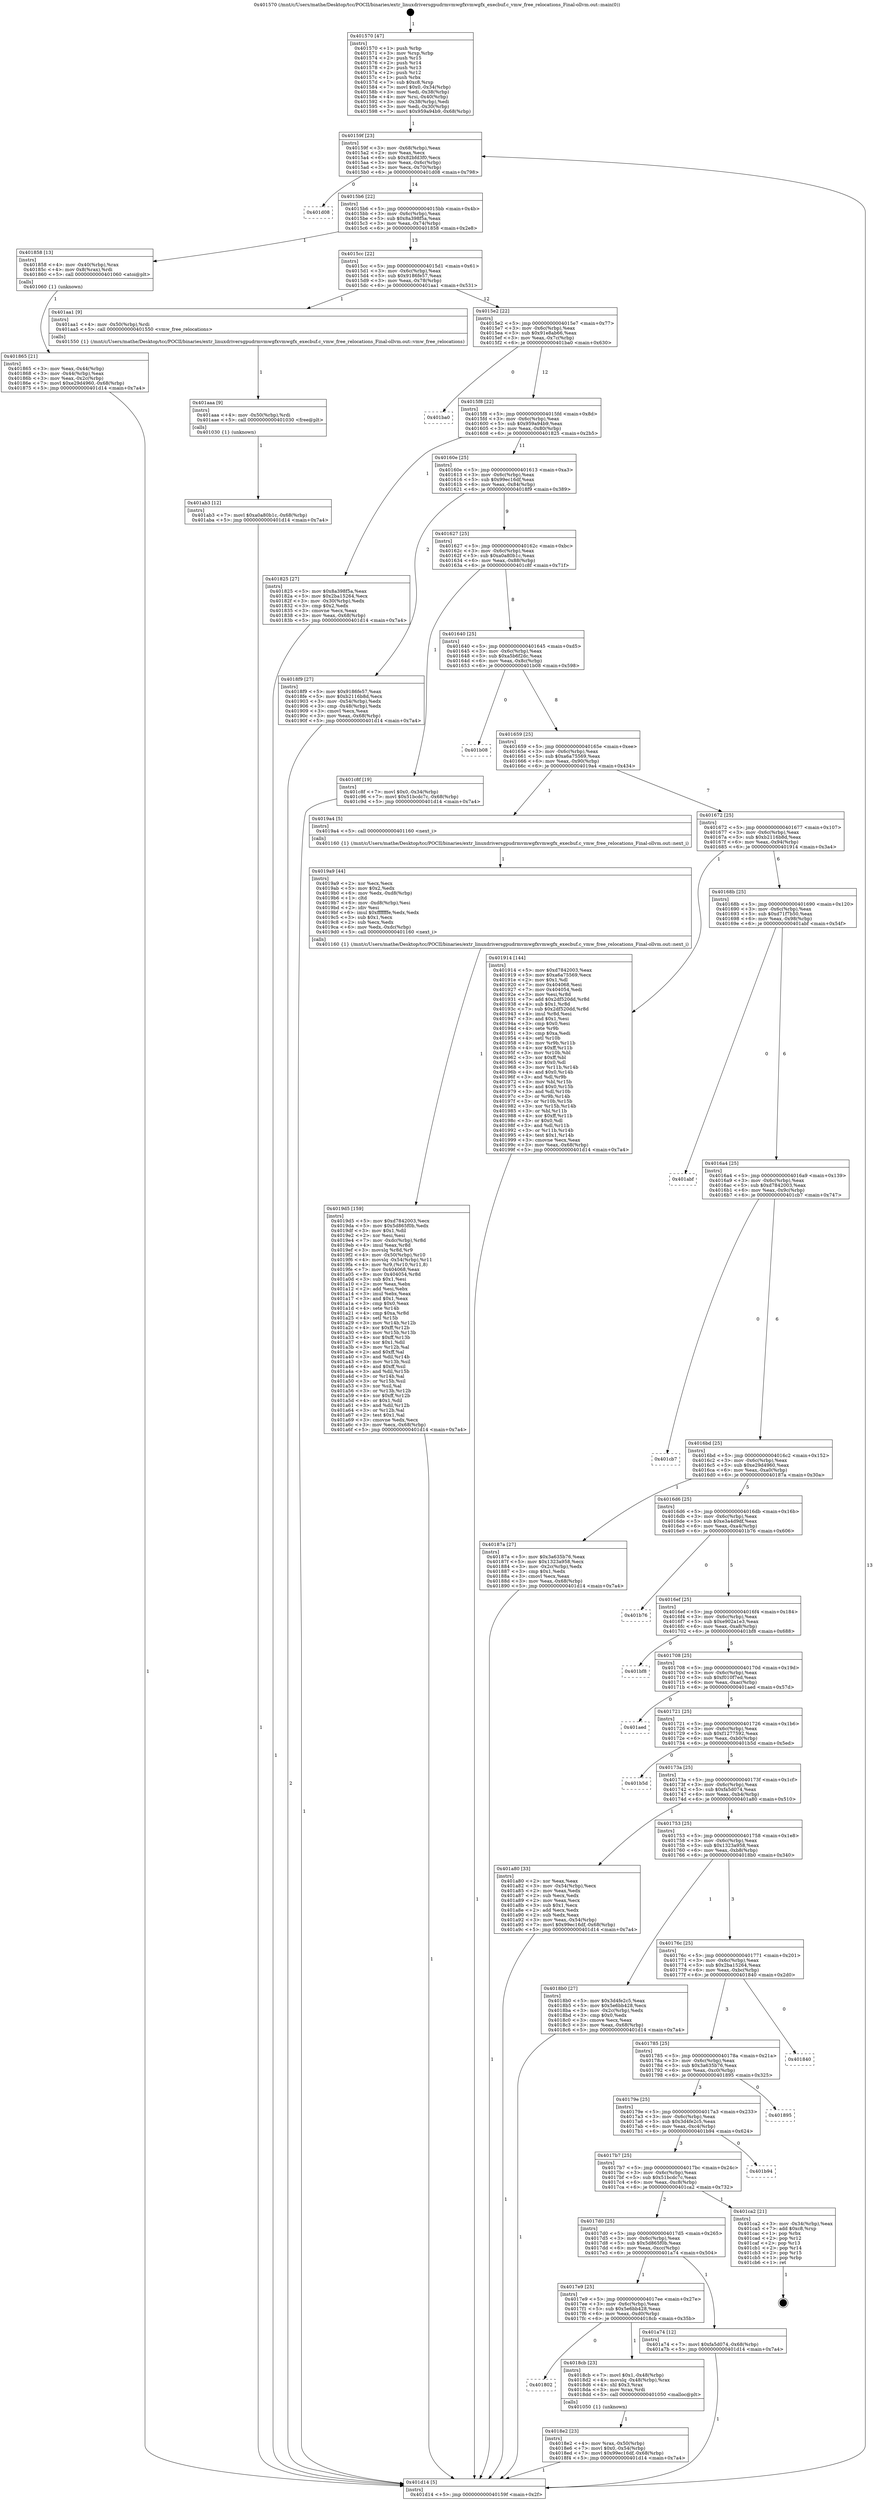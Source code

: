 digraph "0x401570" {
  label = "0x401570 (/mnt/c/Users/mathe/Desktop/tcc/POCII/binaries/extr_linuxdriversgpudrmvmwgfxvmwgfx_execbuf.c_vmw_free_relocations_Final-ollvm.out::main(0))"
  labelloc = "t"
  node[shape=record]

  Entry [label="",width=0.3,height=0.3,shape=circle,fillcolor=black,style=filled]
  "0x40159f" [label="{
     0x40159f [23]\l
     | [instrs]\l
     &nbsp;&nbsp;0x40159f \<+3\>: mov -0x68(%rbp),%eax\l
     &nbsp;&nbsp;0x4015a2 \<+2\>: mov %eax,%ecx\l
     &nbsp;&nbsp;0x4015a4 \<+6\>: sub $0x82bfd3f0,%ecx\l
     &nbsp;&nbsp;0x4015aa \<+3\>: mov %eax,-0x6c(%rbp)\l
     &nbsp;&nbsp;0x4015ad \<+3\>: mov %ecx,-0x70(%rbp)\l
     &nbsp;&nbsp;0x4015b0 \<+6\>: je 0000000000401d08 \<main+0x798\>\l
  }"]
  "0x401d08" [label="{
     0x401d08\l
  }", style=dashed]
  "0x4015b6" [label="{
     0x4015b6 [22]\l
     | [instrs]\l
     &nbsp;&nbsp;0x4015b6 \<+5\>: jmp 00000000004015bb \<main+0x4b\>\l
     &nbsp;&nbsp;0x4015bb \<+3\>: mov -0x6c(%rbp),%eax\l
     &nbsp;&nbsp;0x4015be \<+5\>: sub $0x8a398f5a,%eax\l
     &nbsp;&nbsp;0x4015c3 \<+3\>: mov %eax,-0x74(%rbp)\l
     &nbsp;&nbsp;0x4015c6 \<+6\>: je 0000000000401858 \<main+0x2e8\>\l
  }"]
  Exit [label="",width=0.3,height=0.3,shape=circle,fillcolor=black,style=filled,peripheries=2]
  "0x401858" [label="{
     0x401858 [13]\l
     | [instrs]\l
     &nbsp;&nbsp;0x401858 \<+4\>: mov -0x40(%rbp),%rax\l
     &nbsp;&nbsp;0x40185c \<+4\>: mov 0x8(%rax),%rdi\l
     &nbsp;&nbsp;0x401860 \<+5\>: call 0000000000401060 \<atoi@plt\>\l
     | [calls]\l
     &nbsp;&nbsp;0x401060 \{1\} (unknown)\l
  }"]
  "0x4015cc" [label="{
     0x4015cc [22]\l
     | [instrs]\l
     &nbsp;&nbsp;0x4015cc \<+5\>: jmp 00000000004015d1 \<main+0x61\>\l
     &nbsp;&nbsp;0x4015d1 \<+3\>: mov -0x6c(%rbp),%eax\l
     &nbsp;&nbsp;0x4015d4 \<+5\>: sub $0x9186fe57,%eax\l
     &nbsp;&nbsp;0x4015d9 \<+3\>: mov %eax,-0x78(%rbp)\l
     &nbsp;&nbsp;0x4015dc \<+6\>: je 0000000000401aa1 \<main+0x531\>\l
  }"]
  "0x401ab3" [label="{
     0x401ab3 [12]\l
     | [instrs]\l
     &nbsp;&nbsp;0x401ab3 \<+7\>: movl $0xa0a80b1c,-0x68(%rbp)\l
     &nbsp;&nbsp;0x401aba \<+5\>: jmp 0000000000401d14 \<main+0x7a4\>\l
  }"]
  "0x401aa1" [label="{
     0x401aa1 [9]\l
     | [instrs]\l
     &nbsp;&nbsp;0x401aa1 \<+4\>: mov -0x50(%rbp),%rdi\l
     &nbsp;&nbsp;0x401aa5 \<+5\>: call 0000000000401550 \<vmw_free_relocations\>\l
     | [calls]\l
     &nbsp;&nbsp;0x401550 \{1\} (/mnt/c/Users/mathe/Desktop/tcc/POCII/binaries/extr_linuxdriversgpudrmvmwgfxvmwgfx_execbuf.c_vmw_free_relocations_Final-ollvm.out::vmw_free_relocations)\l
  }"]
  "0x4015e2" [label="{
     0x4015e2 [22]\l
     | [instrs]\l
     &nbsp;&nbsp;0x4015e2 \<+5\>: jmp 00000000004015e7 \<main+0x77\>\l
     &nbsp;&nbsp;0x4015e7 \<+3\>: mov -0x6c(%rbp),%eax\l
     &nbsp;&nbsp;0x4015ea \<+5\>: sub $0x91e8ab66,%eax\l
     &nbsp;&nbsp;0x4015ef \<+3\>: mov %eax,-0x7c(%rbp)\l
     &nbsp;&nbsp;0x4015f2 \<+6\>: je 0000000000401ba0 \<main+0x630\>\l
  }"]
  "0x401aaa" [label="{
     0x401aaa [9]\l
     | [instrs]\l
     &nbsp;&nbsp;0x401aaa \<+4\>: mov -0x50(%rbp),%rdi\l
     &nbsp;&nbsp;0x401aae \<+5\>: call 0000000000401030 \<free@plt\>\l
     | [calls]\l
     &nbsp;&nbsp;0x401030 \{1\} (unknown)\l
  }"]
  "0x401ba0" [label="{
     0x401ba0\l
  }", style=dashed]
  "0x4015f8" [label="{
     0x4015f8 [22]\l
     | [instrs]\l
     &nbsp;&nbsp;0x4015f8 \<+5\>: jmp 00000000004015fd \<main+0x8d\>\l
     &nbsp;&nbsp;0x4015fd \<+3\>: mov -0x6c(%rbp),%eax\l
     &nbsp;&nbsp;0x401600 \<+5\>: sub $0x959a94b9,%eax\l
     &nbsp;&nbsp;0x401605 \<+3\>: mov %eax,-0x80(%rbp)\l
     &nbsp;&nbsp;0x401608 \<+6\>: je 0000000000401825 \<main+0x2b5\>\l
  }"]
  "0x4019d5" [label="{
     0x4019d5 [159]\l
     | [instrs]\l
     &nbsp;&nbsp;0x4019d5 \<+5\>: mov $0xd7842003,%ecx\l
     &nbsp;&nbsp;0x4019da \<+5\>: mov $0x5d865f0b,%edx\l
     &nbsp;&nbsp;0x4019df \<+3\>: mov $0x1,%dil\l
     &nbsp;&nbsp;0x4019e2 \<+2\>: xor %esi,%esi\l
     &nbsp;&nbsp;0x4019e4 \<+7\>: mov -0xdc(%rbp),%r8d\l
     &nbsp;&nbsp;0x4019eb \<+4\>: imul %eax,%r8d\l
     &nbsp;&nbsp;0x4019ef \<+3\>: movslq %r8d,%r9\l
     &nbsp;&nbsp;0x4019f2 \<+4\>: mov -0x50(%rbp),%r10\l
     &nbsp;&nbsp;0x4019f6 \<+4\>: movslq -0x54(%rbp),%r11\l
     &nbsp;&nbsp;0x4019fa \<+4\>: mov %r9,(%r10,%r11,8)\l
     &nbsp;&nbsp;0x4019fe \<+7\>: mov 0x404068,%eax\l
     &nbsp;&nbsp;0x401a05 \<+8\>: mov 0x404054,%r8d\l
     &nbsp;&nbsp;0x401a0d \<+3\>: sub $0x1,%esi\l
     &nbsp;&nbsp;0x401a10 \<+2\>: mov %eax,%ebx\l
     &nbsp;&nbsp;0x401a12 \<+2\>: add %esi,%ebx\l
     &nbsp;&nbsp;0x401a14 \<+3\>: imul %ebx,%eax\l
     &nbsp;&nbsp;0x401a17 \<+3\>: and $0x1,%eax\l
     &nbsp;&nbsp;0x401a1a \<+3\>: cmp $0x0,%eax\l
     &nbsp;&nbsp;0x401a1d \<+4\>: sete %r14b\l
     &nbsp;&nbsp;0x401a21 \<+4\>: cmp $0xa,%r8d\l
     &nbsp;&nbsp;0x401a25 \<+4\>: setl %r15b\l
     &nbsp;&nbsp;0x401a29 \<+3\>: mov %r14b,%r12b\l
     &nbsp;&nbsp;0x401a2c \<+4\>: xor $0xff,%r12b\l
     &nbsp;&nbsp;0x401a30 \<+3\>: mov %r15b,%r13b\l
     &nbsp;&nbsp;0x401a33 \<+4\>: xor $0xff,%r13b\l
     &nbsp;&nbsp;0x401a37 \<+4\>: xor $0x1,%dil\l
     &nbsp;&nbsp;0x401a3b \<+3\>: mov %r12b,%al\l
     &nbsp;&nbsp;0x401a3e \<+2\>: and $0xff,%al\l
     &nbsp;&nbsp;0x401a40 \<+3\>: and %dil,%r14b\l
     &nbsp;&nbsp;0x401a43 \<+3\>: mov %r13b,%sil\l
     &nbsp;&nbsp;0x401a46 \<+4\>: and $0xff,%sil\l
     &nbsp;&nbsp;0x401a4a \<+3\>: and %dil,%r15b\l
     &nbsp;&nbsp;0x401a4d \<+3\>: or %r14b,%al\l
     &nbsp;&nbsp;0x401a50 \<+3\>: or %r15b,%sil\l
     &nbsp;&nbsp;0x401a53 \<+3\>: xor %sil,%al\l
     &nbsp;&nbsp;0x401a56 \<+3\>: or %r13b,%r12b\l
     &nbsp;&nbsp;0x401a59 \<+4\>: xor $0xff,%r12b\l
     &nbsp;&nbsp;0x401a5d \<+4\>: or $0x1,%dil\l
     &nbsp;&nbsp;0x401a61 \<+3\>: and %dil,%r12b\l
     &nbsp;&nbsp;0x401a64 \<+3\>: or %r12b,%al\l
     &nbsp;&nbsp;0x401a67 \<+2\>: test $0x1,%al\l
     &nbsp;&nbsp;0x401a69 \<+3\>: cmovne %edx,%ecx\l
     &nbsp;&nbsp;0x401a6c \<+3\>: mov %ecx,-0x68(%rbp)\l
     &nbsp;&nbsp;0x401a6f \<+5\>: jmp 0000000000401d14 \<main+0x7a4\>\l
  }"]
  "0x401825" [label="{
     0x401825 [27]\l
     | [instrs]\l
     &nbsp;&nbsp;0x401825 \<+5\>: mov $0x8a398f5a,%eax\l
     &nbsp;&nbsp;0x40182a \<+5\>: mov $0x2ba15264,%ecx\l
     &nbsp;&nbsp;0x40182f \<+3\>: mov -0x30(%rbp),%edx\l
     &nbsp;&nbsp;0x401832 \<+3\>: cmp $0x2,%edx\l
     &nbsp;&nbsp;0x401835 \<+3\>: cmovne %ecx,%eax\l
     &nbsp;&nbsp;0x401838 \<+3\>: mov %eax,-0x68(%rbp)\l
     &nbsp;&nbsp;0x40183b \<+5\>: jmp 0000000000401d14 \<main+0x7a4\>\l
  }"]
  "0x40160e" [label="{
     0x40160e [25]\l
     | [instrs]\l
     &nbsp;&nbsp;0x40160e \<+5\>: jmp 0000000000401613 \<main+0xa3\>\l
     &nbsp;&nbsp;0x401613 \<+3\>: mov -0x6c(%rbp),%eax\l
     &nbsp;&nbsp;0x401616 \<+5\>: sub $0x99ec16df,%eax\l
     &nbsp;&nbsp;0x40161b \<+6\>: mov %eax,-0x84(%rbp)\l
     &nbsp;&nbsp;0x401621 \<+6\>: je 00000000004018f9 \<main+0x389\>\l
  }"]
  "0x401d14" [label="{
     0x401d14 [5]\l
     | [instrs]\l
     &nbsp;&nbsp;0x401d14 \<+5\>: jmp 000000000040159f \<main+0x2f\>\l
  }"]
  "0x401570" [label="{
     0x401570 [47]\l
     | [instrs]\l
     &nbsp;&nbsp;0x401570 \<+1\>: push %rbp\l
     &nbsp;&nbsp;0x401571 \<+3\>: mov %rsp,%rbp\l
     &nbsp;&nbsp;0x401574 \<+2\>: push %r15\l
     &nbsp;&nbsp;0x401576 \<+2\>: push %r14\l
     &nbsp;&nbsp;0x401578 \<+2\>: push %r13\l
     &nbsp;&nbsp;0x40157a \<+2\>: push %r12\l
     &nbsp;&nbsp;0x40157c \<+1\>: push %rbx\l
     &nbsp;&nbsp;0x40157d \<+7\>: sub $0xc8,%rsp\l
     &nbsp;&nbsp;0x401584 \<+7\>: movl $0x0,-0x34(%rbp)\l
     &nbsp;&nbsp;0x40158b \<+3\>: mov %edi,-0x38(%rbp)\l
     &nbsp;&nbsp;0x40158e \<+4\>: mov %rsi,-0x40(%rbp)\l
     &nbsp;&nbsp;0x401592 \<+3\>: mov -0x38(%rbp),%edi\l
     &nbsp;&nbsp;0x401595 \<+3\>: mov %edi,-0x30(%rbp)\l
     &nbsp;&nbsp;0x401598 \<+7\>: movl $0x959a94b9,-0x68(%rbp)\l
  }"]
  "0x401865" [label="{
     0x401865 [21]\l
     | [instrs]\l
     &nbsp;&nbsp;0x401865 \<+3\>: mov %eax,-0x44(%rbp)\l
     &nbsp;&nbsp;0x401868 \<+3\>: mov -0x44(%rbp),%eax\l
     &nbsp;&nbsp;0x40186b \<+3\>: mov %eax,-0x2c(%rbp)\l
     &nbsp;&nbsp;0x40186e \<+7\>: movl $0xe29d4960,-0x68(%rbp)\l
     &nbsp;&nbsp;0x401875 \<+5\>: jmp 0000000000401d14 \<main+0x7a4\>\l
  }"]
  "0x4019a9" [label="{
     0x4019a9 [44]\l
     | [instrs]\l
     &nbsp;&nbsp;0x4019a9 \<+2\>: xor %ecx,%ecx\l
     &nbsp;&nbsp;0x4019ab \<+5\>: mov $0x2,%edx\l
     &nbsp;&nbsp;0x4019b0 \<+6\>: mov %edx,-0xd8(%rbp)\l
     &nbsp;&nbsp;0x4019b6 \<+1\>: cltd\l
     &nbsp;&nbsp;0x4019b7 \<+6\>: mov -0xd8(%rbp),%esi\l
     &nbsp;&nbsp;0x4019bd \<+2\>: idiv %esi\l
     &nbsp;&nbsp;0x4019bf \<+6\>: imul $0xfffffffe,%edx,%edx\l
     &nbsp;&nbsp;0x4019c5 \<+3\>: sub $0x1,%ecx\l
     &nbsp;&nbsp;0x4019c8 \<+2\>: sub %ecx,%edx\l
     &nbsp;&nbsp;0x4019ca \<+6\>: mov %edx,-0xdc(%rbp)\l
     &nbsp;&nbsp;0x4019d0 \<+5\>: call 0000000000401160 \<next_i\>\l
     | [calls]\l
     &nbsp;&nbsp;0x401160 \{1\} (/mnt/c/Users/mathe/Desktop/tcc/POCII/binaries/extr_linuxdriversgpudrmvmwgfxvmwgfx_execbuf.c_vmw_free_relocations_Final-ollvm.out::next_i)\l
  }"]
  "0x4018f9" [label="{
     0x4018f9 [27]\l
     | [instrs]\l
     &nbsp;&nbsp;0x4018f9 \<+5\>: mov $0x9186fe57,%eax\l
     &nbsp;&nbsp;0x4018fe \<+5\>: mov $0xb2116b8d,%ecx\l
     &nbsp;&nbsp;0x401903 \<+3\>: mov -0x54(%rbp),%edx\l
     &nbsp;&nbsp;0x401906 \<+3\>: cmp -0x48(%rbp),%edx\l
     &nbsp;&nbsp;0x401909 \<+3\>: cmovl %ecx,%eax\l
     &nbsp;&nbsp;0x40190c \<+3\>: mov %eax,-0x68(%rbp)\l
     &nbsp;&nbsp;0x40190f \<+5\>: jmp 0000000000401d14 \<main+0x7a4\>\l
  }"]
  "0x401627" [label="{
     0x401627 [25]\l
     | [instrs]\l
     &nbsp;&nbsp;0x401627 \<+5\>: jmp 000000000040162c \<main+0xbc\>\l
     &nbsp;&nbsp;0x40162c \<+3\>: mov -0x6c(%rbp),%eax\l
     &nbsp;&nbsp;0x40162f \<+5\>: sub $0xa0a80b1c,%eax\l
     &nbsp;&nbsp;0x401634 \<+6\>: mov %eax,-0x88(%rbp)\l
     &nbsp;&nbsp;0x40163a \<+6\>: je 0000000000401c8f \<main+0x71f\>\l
  }"]
  "0x4018e2" [label="{
     0x4018e2 [23]\l
     | [instrs]\l
     &nbsp;&nbsp;0x4018e2 \<+4\>: mov %rax,-0x50(%rbp)\l
     &nbsp;&nbsp;0x4018e6 \<+7\>: movl $0x0,-0x54(%rbp)\l
     &nbsp;&nbsp;0x4018ed \<+7\>: movl $0x99ec16df,-0x68(%rbp)\l
     &nbsp;&nbsp;0x4018f4 \<+5\>: jmp 0000000000401d14 \<main+0x7a4\>\l
  }"]
  "0x401c8f" [label="{
     0x401c8f [19]\l
     | [instrs]\l
     &nbsp;&nbsp;0x401c8f \<+7\>: movl $0x0,-0x34(%rbp)\l
     &nbsp;&nbsp;0x401c96 \<+7\>: movl $0x51bcdc7c,-0x68(%rbp)\l
     &nbsp;&nbsp;0x401c9d \<+5\>: jmp 0000000000401d14 \<main+0x7a4\>\l
  }"]
  "0x401640" [label="{
     0x401640 [25]\l
     | [instrs]\l
     &nbsp;&nbsp;0x401640 \<+5\>: jmp 0000000000401645 \<main+0xd5\>\l
     &nbsp;&nbsp;0x401645 \<+3\>: mov -0x6c(%rbp),%eax\l
     &nbsp;&nbsp;0x401648 \<+5\>: sub $0xa5b6f2dc,%eax\l
     &nbsp;&nbsp;0x40164d \<+6\>: mov %eax,-0x8c(%rbp)\l
     &nbsp;&nbsp;0x401653 \<+6\>: je 0000000000401b08 \<main+0x598\>\l
  }"]
  "0x401802" [label="{
     0x401802\l
  }", style=dashed]
  "0x401b08" [label="{
     0x401b08\l
  }", style=dashed]
  "0x401659" [label="{
     0x401659 [25]\l
     | [instrs]\l
     &nbsp;&nbsp;0x401659 \<+5\>: jmp 000000000040165e \<main+0xee\>\l
     &nbsp;&nbsp;0x40165e \<+3\>: mov -0x6c(%rbp),%eax\l
     &nbsp;&nbsp;0x401661 \<+5\>: sub $0xa6a75569,%eax\l
     &nbsp;&nbsp;0x401666 \<+6\>: mov %eax,-0x90(%rbp)\l
     &nbsp;&nbsp;0x40166c \<+6\>: je 00000000004019a4 \<main+0x434\>\l
  }"]
  "0x4018cb" [label="{
     0x4018cb [23]\l
     | [instrs]\l
     &nbsp;&nbsp;0x4018cb \<+7\>: movl $0x1,-0x48(%rbp)\l
     &nbsp;&nbsp;0x4018d2 \<+4\>: movslq -0x48(%rbp),%rax\l
     &nbsp;&nbsp;0x4018d6 \<+4\>: shl $0x3,%rax\l
     &nbsp;&nbsp;0x4018da \<+3\>: mov %rax,%rdi\l
     &nbsp;&nbsp;0x4018dd \<+5\>: call 0000000000401050 \<malloc@plt\>\l
     | [calls]\l
     &nbsp;&nbsp;0x401050 \{1\} (unknown)\l
  }"]
  "0x4019a4" [label="{
     0x4019a4 [5]\l
     | [instrs]\l
     &nbsp;&nbsp;0x4019a4 \<+5\>: call 0000000000401160 \<next_i\>\l
     | [calls]\l
     &nbsp;&nbsp;0x401160 \{1\} (/mnt/c/Users/mathe/Desktop/tcc/POCII/binaries/extr_linuxdriversgpudrmvmwgfxvmwgfx_execbuf.c_vmw_free_relocations_Final-ollvm.out::next_i)\l
  }"]
  "0x401672" [label="{
     0x401672 [25]\l
     | [instrs]\l
     &nbsp;&nbsp;0x401672 \<+5\>: jmp 0000000000401677 \<main+0x107\>\l
     &nbsp;&nbsp;0x401677 \<+3\>: mov -0x6c(%rbp),%eax\l
     &nbsp;&nbsp;0x40167a \<+5\>: sub $0xb2116b8d,%eax\l
     &nbsp;&nbsp;0x40167f \<+6\>: mov %eax,-0x94(%rbp)\l
     &nbsp;&nbsp;0x401685 \<+6\>: je 0000000000401914 \<main+0x3a4\>\l
  }"]
  "0x4017e9" [label="{
     0x4017e9 [25]\l
     | [instrs]\l
     &nbsp;&nbsp;0x4017e9 \<+5\>: jmp 00000000004017ee \<main+0x27e\>\l
     &nbsp;&nbsp;0x4017ee \<+3\>: mov -0x6c(%rbp),%eax\l
     &nbsp;&nbsp;0x4017f1 \<+5\>: sub $0x5e6bb428,%eax\l
     &nbsp;&nbsp;0x4017f6 \<+6\>: mov %eax,-0xd0(%rbp)\l
     &nbsp;&nbsp;0x4017fc \<+6\>: je 00000000004018cb \<main+0x35b\>\l
  }"]
  "0x401914" [label="{
     0x401914 [144]\l
     | [instrs]\l
     &nbsp;&nbsp;0x401914 \<+5\>: mov $0xd7842003,%eax\l
     &nbsp;&nbsp;0x401919 \<+5\>: mov $0xa6a75569,%ecx\l
     &nbsp;&nbsp;0x40191e \<+2\>: mov $0x1,%dl\l
     &nbsp;&nbsp;0x401920 \<+7\>: mov 0x404068,%esi\l
     &nbsp;&nbsp;0x401927 \<+7\>: mov 0x404054,%edi\l
     &nbsp;&nbsp;0x40192e \<+3\>: mov %esi,%r8d\l
     &nbsp;&nbsp;0x401931 \<+7\>: add $0x2df520dd,%r8d\l
     &nbsp;&nbsp;0x401938 \<+4\>: sub $0x1,%r8d\l
     &nbsp;&nbsp;0x40193c \<+7\>: sub $0x2df520dd,%r8d\l
     &nbsp;&nbsp;0x401943 \<+4\>: imul %r8d,%esi\l
     &nbsp;&nbsp;0x401947 \<+3\>: and $0x1,%esi\l
     &nbsp;&nbsp;0x40194a \<+3\>: cmp $0x0,%esi\l
     &nbsp;&nbsp;0x40194d \<+4\>: sete %r9b\l
     &nbsp;&nbsp;0x401951 \<+3\>: cmp $0xa,%edi\l
     &nbsp;&nbsp;0x401954 \<+4\>: setl %r10b\l
     &nbsp;&nbsp;0x401958 \<+3\>: mov %r9b,%r11b\l
     &nbsp;&nbsp;0x40195b \<+4\>: xor $0xff,%r11b\l
     &nbsp;&nbsp;0x40195f \<+3\>: mov %r10b,%bl\l
     &nbsp;&nbsp;0x401962 \<+3\>: xor $0xff,%bl\l
     &nbsp;&nbsp;0x401965 \<+3\>: xor $0x0,%dl\l
     &nbsp;&nbsp;0x401968 \<+3\>: mov %r11b,%r14b\l
     &nbsp;&nbsp;0x40196b \<+4\>: and $0x0,%r14b\l
     &nbsp;&nbsp;0x40196f \<+3\>: and %dl,%r9b\l
     &nbsp;&nbsp;0x401972 \<+3\>: mov %bl,%r15b\l
     &nbsp;&nbsp;0x401975 \<+4\>: and $0x0,%r15b\l
     &nbsp;&nbsp;0x401979 \<+3\>: and %dl,%r10b\l
     &nbsp;&nbsp;0x40197c \<+3\>: or %r9b,%r14b\l
     &nbsp;&nbsp;0x40197f \<+3\>: or %r10b,%r15b\l
     &nbsp;&nbsp;0x401982 \<+3\>: xor %r15b,%r14b\l
     &nbsp;&nbsp;0x401985 \<+3\>: or %bl,%r11b\l
     &nbsp;&nbsp;0x401988 \<+4\>: xor $0xff,%r11b\l
     &nbsp;&nbsp;0x40198c \<+3\>: or $0x0,%dl\l
     &nbsp;&nbsp;0x40198f \<+3\>: and %dl,%r11b\l
     &nbsp;&nbsp;0x401992 \<+3\>: or %r11b,%r14b\l
     &nbsp;&nbsp;0x401995 \<+4\>: test $0x1,%r14b\l
     &nbsp;&nbsp;0x401999 \<+3\>: cmovne %ecx,%eax\l
     &nbsp;&nbsp;0x40199c \<+3\>: mov %eax,-0x68(%rbp)\l
     &nbsp;&nbsp;0x40199f \<+5\>: jmp 0000000000401d14 \<main+0x7a4\>\l
  }"]
  "0x40168b" [label="{
     0x40168b [25]\l
     | [instrs]\l
     &nbsp;&nbsp;0x40168b \<+5\>: jmp 0000000000401690 \<main+0x120\>\l
     &nbsp;&nbsp;0x401690 \<+3\>: mov -0x6c(%rbp),%eax\l
     &nbsp;&nbsp;0x401693 \<+5\>: sub $0xd71f7b50,%eax\l
     &nbsp;&nbsp;0x401698 \<+6\>: mov %eax,-0x98(%rbp)\l
     &nbsp;&nbsp;0x40169e \<+6\>: je 0000000000401abf \<main+0x54f\>\l
  }"]
  "0x401a74" [label="{
     0x401a74 [12]\l
     | [instrs]\l
     &nbsp;&nbsp;0x401a74 \<+7\>: movl $0xfa5d074,-0x68(%rbp)\l
     &nbsp;&nbsp;0x401a7b \<+5\>: jmp 0000000000401d14 \<main+0x7a4\>\l
  }"]
  "0x401abf" [label="{
     0x401abf\l
  }", style=dashed]
  "0x4016a4" [label="{
     0x4016a4 [25]\l
     | [instrs]\l
     &nbsp;&nbsp;0x4016a4 \<+5\>: jmp 00000000004016a9 \<main+0x139\>\l
     &nbsp;&nbsp;0x4016a9 \<+3\>: mov -0x6c(%rbp),%eax\l
     &nbsp;&nbsp;0x4016ac \<+5\>: sub $0xd7842003,%eax\l
     &nbsp;&nbsp;0x4016b1 \<+6\>: mov %eax,-0x9c(%rbp)\l
     &nbsp;&nbsp;0x4016b7 \<+6\>: je 0000000000401cb7 \<main+0x747\>\l
  }"]
  "0x4017d0" [label="{
     0x4017d0 [25]\l
     | [instrs]\l
     &nbsp;&nbsp;0x4017d0 \<+5\>: jmp 00000000004017d5 \<main+0x265\>\l
     &nbsp;&nbsp;0x4017d5 \<+3\>: mov -0x6c(%rbp),%eax\l
     &nbsp;&nbsp;0x4017d8 \<+5\>: sub $0x5d865f0b,%eax\l
     &nbsp;&nbsp;0x4017dd \<+6\>: mov %eax,-0xcc(%rbp)\l
     &nbsp;&nbsp;0x4017e3 \<+6\>: je 0000000000401a74 \<main+0x504\>\l
  }"]
  "0x401cb7" [label="{
     0x401cb7\l
  }", style=dashed]
  "0x4016bd" [label="{
     0x4016bd [25]\l
     | [instrs]\l
     &nbsp;&nbsp;0x4016bd \<+5\>: jmp 00000000004016c2 \<main+0x152\>\l
     &nbsp;&nbsp;0x4016c2 \<+3\>: mov -0x6c(%rbp),%eax\l
     &nbsp;&nbsp;0x4016c5 \<+5\>: sub $0xe29d4960,%eax\l
     &nbsp;&nbsp;0x4016ca \<+6\>: mov %eax,-0xa0(%rbp)\l
     &nbsp;&nbsp;0x4016d0 \<+6\>: je 000000000040187a \<main+0x30a\>\l
  }"]
  "0x401ca2" [label="{
     0x401ca2 [21]\l
     | [instrs]\l
     &nbsp;&nbsp;0x401ca2 \<+3\>: mov -0x34(%rbp),%eax\l
     &nbsp;&nbsp;0x401ca5 \<+7\>: add $0xc8,%rsp\l
     &nbsp;&nbsp;0x401cac \<+1\>: pop %rbx\l
     &nbsp;&nbsp;0x401cad \<+2\>: pop %r12\l
     &nbsp;&nbsp;0x401caf \<+2\>: pop %r13\l
     &nbsp;&nbsp;0x401cb1 \<+2\>: pop %r14\l
     &nbsp;&nbsp;0x401cb3 \<+2\>: pop %r15\l
     &nbsp;&nbsp;0x401cb5 \<+1\>: pop %rbp\l
     &nbsp;&nbsp;0x401cb6 \<+1\>: ret\l
  }"]
  "0x40187a" [label="{
     0x40187a [27]\l
     | [instrs]\l
     &nbsp;&nbsp;0x40187a \<+5\>: mov $0x3a635b76,%eax\l
     &nbsp;&nbsp;0x40187f \<+5\>: mov $0x1323a958,%ecx\l
     &nbsp;&nbsp;0x401884 \<+3\>: mov -0x2c(%rbp),%edx\l
     &nbsp;&nbsp;0x401887 \<+3\>: cmp $0x1,%edx\l
     &nbsp;&nbsp;0x40188a \<+3\>: cmovl %ecx,%eax\l
     &nbsp;&nbsp;0x40188d \<+3\>: mov %eax,-0x68(%rbp)\l
     &nbsp;&nbsp;0x401890 \<+5\>: jmp 0000000000401d14 \<main+0x7a4\>\l
  }"]
  "0x4016d6" [label="{
     0x4016d6 [25]\l
     | [instrs]\l
     &nbsp;&nbsp;0x4016d6 \<+5\>: jmp 00000000004016db \<main+0x16b\>\l
     &nbsp;&nbsp;0x4016db \<+3\>: mov -0x6c(%rbp),%eax\l
     &nbsp;&nbsp;0x4016de \<+5\>: sub $0xe3a4d9df,%eax\l
     &nbsp;&nbsp;0x4016e3 \<+6\>: mov %eax,-0xa4(%rbp)\l
     &nbsp;&nbsp;0x4016e9 \<+6\>: je 0000000000401b76 \<main+0x606\>\l
  }"]
  "0x4017b7" [label="{
     0x4017b7 [25]\l
     | [instrs]\l
     &nbsp;&nbsp;0x4017b7 \<+5\>: jmp 00000000004017bc \<main+0x24c\>\l
     &nbsp;&nbsp;0x4017bc \<+3\>: mov -0x6c(%rbp),%eax\l
     &nbsp;&nbsp;0x4017bf \<+5\>: sub $0x51bcdc7c,%eax\l
     &nbsp;&nbsp;0x4017c4 \<+6\>: mov %eax,-0xc8(%rbp)\l
     &nbsp;&nbsp;0x4017ca \<+6\>: je 0000000000401ca2 \<main+0x732\>\l
  }"]
  "0x401b76" [label="{
     0x401b76\l
  }", style=dashed]
  "0x4016ef" [label="{
     0x4016ef [25]\l
     | [instrs]\l
     &nbsp;&nbsp;0x4016ef \<+5\>: jmp 00000000004016f4 \<main+0x184\>\l
     &nbsp;&nbsp;0x4016f4 \<+3\>: mov -0x6c(%rbp),%eax\l
     &nbsp;&nbsp;0x4016f7 \<+5\>: sub $0xe902a1e3,%eax\l
     &nbsp;&nbsp;0x4016fc \<+6\>: mov %eax,-0xa8(%rbp)\l
     &nbsp;&nbsp;0x401702 \<+6\>: je 0000000000401bf8 \<main+0x688\>\l
  }"]
  "0x401b94" [label="{
     0x401b94\l
  }", style=dashed]
  "0x401bf8" [label="{
     0x401bf8\l
  }", style=dashed]
  "0x401708" [label="{
     0x401708 [25]\l
     | [instrs]\l
     &nbsp;&nbsp;0x401708 \<+5\>: jmp 000000000040170d \<main+0x19d\>\l
     &nbsp;&nbsp;0x40170d \<+3\>: mov -0x6c(%rbp),%eax\l
     &nbsp;&nbsp;0x401710 \<+5\>: sub $0xf010f7ed,%eax\l
     &nbsp;&nbsp;0x401715 \<+6\>: mov %eax,-0xac(%rbp)\l
     &nbsp;&nbsp;0x40171b \<+6\>: je 0000000000401aed \<main+0x57d\>\l
  }"]
  "0x40179e" [label="{
     0x40179e [25]\l
     | [instrs]\l
     &nbsp;&nbsp;0x40179e \<+5\>: jmp 00000000004017a3 \<main+0x233\>\l
     &nbsp;&nbsp;0x4017a3 \<+3\>: mov -0x6c(%rbp),%eax\l
     &nbsp;&nbsp;0x4017a6 \<+5\>: sub $0x3d4fe2c5,%eax\l
     &nbsp;&nbsp;0x4017ab \<+6\>: mov %eax,-0xc4(%rbp)\l
     &nbsp;&nbsp;0x4017b1 \<+6\>: je 0000000000401b94 \<main+0x624\>\l
  }"]
  "0x401aed" [label="{
     0x401aed\l
  }", style=dashed]
  "0x401721" [label="{
     0x401721 [25]\l
     | [instrs]\l
     &nbsp;&nbsp;0x401721 \<+5\>: jmp 0000000000401726 \<main+0x1b6\>\l
     &nbsp;&nbsp;0x401726 \<+3\>: mov -0x6c(%rbp),%eax\l
     &nbsp;&nbsp;0x401729 \<+5\>: sub $0xf1277592,%eax\l
     &nbsp;&nbsp;0x40172e \<+6\>: mov %eax,-0xb0(%rbp)\l
     &nbsp;&nbsp;0x401734 \<+6\>: je 0000000000401b5d \<main+0x5ed\>\l
  }"]
  "0x401895" [label="{
     0x401895\l
  }", style=dashed]
  "0x401b5d" [label="{
     0x401b5d\l
  }", style=dashed]
  "0x40173a" [label="{
     0x40173a [25]\l
     | [instrs]\l
     &nbsp;&nbsp;0x40173a \<+5\>: jmp 000000000040173f \<main+0x1cf\>\l
     &nbsp;&nbsp;0x40173f \<+3\>: mov -0x6c(%rbp),%eax\l
     &nbsp;&nbsp;0x401742 \<+5\>: sub $0xfa5d074,%eax\l
     &nbsp;&nbsp;0x401747 \<+6\>: mov %eax,-0xb4(%rbp)\l
     &nbsp;&nbsp;0x40174d \<+6\>: je 0000000000401a80 \<main+0x510\>\l
  }"]
  "0x401785" [label="{
     0x401785 [25]\l
     | [instrs]\l
     &nbsp;&nbsp;0x401785 \<+5\>: jmp 000000000040178a \<main+0x21a\>\l
     &nbsp;&nbsp;0x40178a \<+3\>: mov -0x6c(%rbp),%eax\l
     &nbsp;&nbsp;0x40178d \<+5\>: sub $0x3a635b76,%eax\l
     &nbsp;&nbsp;0x401792 \<+6\>: mov %eax,-0xc0(%rbp)\l
     &nbsp;&nbsp;0x401798 \<+6\>: je 0000000000401895 \<main+0x325\>\l
  }"]
  "0x401a80" [label="{
     0x401a80 [33]\l
     | [instrs]\l
     &nbsp;&nbsp;0x401a80 \<+2\>: xor %eax,%eax\l
     &nbsp;&nbsp;0x401a82 \<+3\>: mov -0x54(%rbp),%ecx\l
     &nbsp;&nbsp;0x401a85 \<+2\>: mov %eax,%edx\l
     &nbsp;&nbsp;0x401a87 \<+2\>: sub %ecx,%edx\l
     &nbsp;&nbsp;0x401a89 \<+2\>: mov %eax,%ecx\l
     &nbsp;&nbsp;0x401a8b \<+3\>: sub $0x1,%ecx\l
     &nbsp;&nbsp;0x401a8e \<+2\>: add %ecx,%edx\l
     &nbsp;&nbsp;0x401a90 \<+2\>: sub %edx,%eax\l
     &nbsp;&nbsp;0x401a92 \<+3\>: mov %eax,-0x54(%rbp)\l
     &nbsp;&nbsp;0x401a95 \<+7\>: movl $0x99ec16df,-0x68(%rbp)\l
     &nbsp;&nbsp;0x401a9c \<+5\>: jmp 0000000000401d14 \<main+0x7a4\>\l
  }"]
  "0x401753" [label="{
     0x401753 [25]\l
     | [instrs]\l
     &nbsp;&nbsp;0x401753 \<+5\>: jmp 0000000000401758 \<main+0x1e8\>\l
     &nbsp;&nbsp;0x401758 \<+3\>: mov -0x6c(%rbp),%eax\l
     &nbsp;&nbsp;0x40175b \<+5\>: sub $0x1323a958,%eax\l
     &nbsp;&nbsp;0x401760 \<+6\>: mov %eax,-0xb8(%rbp)\l
     &nbsp;&nbsp;0x401766 \<+6\>: je 00000000004018b0 \<main+0x340\>\l
  }"]
  "0x401840" [label="{
     0x401840\l
  }", style=dashed]
  "0x4018b0" [label="{
     0x4018b0 [27]\l
     | [instrs]\l
     &nbsp;&nbsp;0x4018b0 \<+5\>: mov $0x3d4fe2c5,%eax\l
     &nbsp;&nbsp;0x4018b5 \<+5\>: mov $0x5e6bb428,%ecx\l
     &nbsp;&nbsp;0x4018ba \<+3\>: mov -0x2c(%rbp),%edx\l
     &nbsp;&nbsp;0x4018bd \<+3\>: cmp $0x0,%edx\l
     &nbsp;&nbsp;0x4018c0 \<+3\>: cmove %ecx,%eax\l
     &nbsp;&nbsp;0x4018c3 \<+3\>: mov %eax,-0x68(%rbp)\l
     &nbsp;&nbsp;0x4018c6 \<+5\>: jmp 0000000000401d14 \<main+0x7a4\>\l
  }"]
  "0x40176c" [label="{
     0x40176c [25]\l
     | [instrs]\l
     &nbsp;&nbsp;0x40176c \<+5\>: jmp 0000000000401771 \<main+0x201\>\l
     &nbsp;&nbsp;0x401771 \<+3\>: mov -0x6c(%rbp),%eax\l
     &nbsp;&nbsp;0x401774 \<+5\>: sub $0x2ba15264,%eax\l
     &nbsp;&nbsp;0x401779 \<+6\>: mov %eax,-0xbc(%rbp)\l
     &nbsp;&nbsp;0x40177f \<+6\>: je 0000000000401840 \<main+0x2d0\>\l
  }"]
  Entry -> "0x401570" [label=" 1"]
  "0x40159f" -> "0x401d08" [label=" 0"]
  "0x40159f" -> "0x4015b6" [label=" 14"]
  "0x401ca2" -> Exit [label=" 1"]
  "0x4015b6" -> "0x401858" [label=" 1"]
  "0x4015b6" -> "0x4015cc" [label=" 13"]
  "0x401c8f" -> "0x401d14" [label=" 1"]
  "0x4015cc" -> "0x401aa1" [label=" 1"]
  "0x4015cc" -> "0x4015e2" [label=" 12"]
  "0x401ab3" -> "0x401d14" [label=" 1"]
  "0x4015e2" -> "0x401ba0" [label=" 0"]
  "0x4015e2" -> "0x4015f8" [label=" 12"]
  "0x401aaa" -> "0x401ab3" [label=" 1"]
  "0x4015f8" -> "0x401825" [label=" 1"]
  "0x4015f8" -> "0x40160e" [label=" 11"]
  "0x401825" -> "0x401d14" [label=" 1"]
  "0x401570" -> "0x40159f" [label=" 1"]
  "0x401d14" -> "0x40159f" [label=" 13"]
  "0x401858" -> "0x401865" [label=" 1"]
  "0x401865" -> "0x401d14" [label=" 1"]
  "0x401aa1" -> "0x401aaa" [label=" 1"]
  "0x40160e" -> "0x4018f9" [label=" 2"]
  "0x40160e" -> "0x401627" [label=" 9"]
  "0x401a80" -> "0x401d14" [label=" 1"]
  "0x401627" -> "0x401c8f" [label=" 1"]
  "0x401627" -> "0x401640" [label=" 8"]
  "0x401a74" -> "0x401d14" [label=" 1"]
  "0x401640" -> "0x401b08" [label=" 0"]
  "0x401640" -> "0x401659" [label=" 8"]
  "0x4019d5" -> "0x401d14" [label=" 1"]
  "0x401659" -> "0x4019a4" [label=" 1"]
  "0x401659" -> "0x401672" [label=" 7"]
  "0x4019a9" -> "0x4019d5" [label=" 1"]
  "0x401672" -> "0x401914" [label=" 1"]
  "0x401672" -> "0x40168b" [label=" 6"]
  "0x401914" -> "0x401d14" [label=" 1"]
  "0x40168b" -> "0x401abf" [label=" 0"]
  "0x40168b" -> "0x4016a4" [label=" 6"]
  "0x4018f9" -> "0x401d14" [label=" 2"]
  "0x4016a4" -> "0x401cb7" [label=" 0"]
  "0x4016a4" -> "0x4016bd" [label=" 6"]
  "0x4018cb" -> "0x4018e2" [label=" 1"]
  "0x4016bd" -> "0x40187a" [label=" 1"]
  "0x4016bd" -> "0x4016d6" [label=" 5"]
  "0x40187a" -> "0x401d14" [label=" 1"]
  "0x4017e9" -> "0x401802" [label=" 0"]
  "0x4016d6" -> "0x401b76" [label=" 0"]
  "0x4016d6" -> "0x4016ef" [label=" 5"]
  "0x4019a4" -> "0x4019a9" [label=" 1"]
  "0x4016ef" -> "0x401bf8" [label=" 0"]
  "0x4016ef" -> "0x401708" [label=" 5"]
  "0x4017d0" -> "0x4017e9" [label=" 1"]
  "0x401708" -> "0x401aed" [label=" 0"]
  "0x401708" -> "0x401721" [label=" 5"]
  "0x4018e2" -> "0x401d14" [label=" 1"]
  "0x401721" -> "0x401b5d" [label=" 0"]
  "0x401721" -> "0x40173a" [label=" 5"]
  "0x4017b7" -> "0x4017d0" [label=" 2"]
  "0x40173a" -> "0x401a80" [label=" 1"]
  "0x40173a" -> "0x401753" [label=" 4"]
  "0x4017e9" -> "0x4018cb" [label=" 1"]
  "0x401753" -> "0x4018b0" [label=" 1"]
  "0x401753" -> "0x40176c" [label=" 3"]
  "0x4018b0" -> "0x401d14" [label=" 1"]
  "0x40179e" -> "0x4017b7" [label=" 3"]
  "0x40176c" -> "0x401840" [label=" 0"]
  "0x40176c" -> "0x401785" [label=" 3"]
  "0x4017b7" -> "0x401ca2" [label=" 1"]
  "0x401785" -> "0x401895" [label=" 0"]
  "0x401785" -> "0x40179e" [label=" 3"]
  "0x4017d0" -> "0x401a74" [label=" 1"]
  "0x40179e" -> "0x401b94" [label=" 0"]
}
